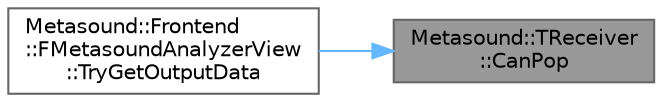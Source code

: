 digraph "Metasound::TReceiver::CanPop"
{
 // INTERACTIVE_SVG=YES
 // LATEX_PDF_SIZE
  bgcolor="transparent";
  edge [fontname=Helvetica,fontsize=10,labelfontname=Helvetica,labelfontsize=10];
  node [fontname=Helvetica,fontsize=10,shape=box,height=0.2,width=0.4];
  rankdir="RL";
  Node1 [id="Node000001",label="Metasound::TReceiver\l::CanPop",height=0.2,width=0.4,color="gray40", fillcolor="grey60", style="filled", fontcolor="black",tooltip=" "];
  Node1 -> Node2 [id="edge1_Node000001_Node000002",dir="back",color="steelblue1",style="solid",tooltip=" "];
  Node2 [id="Node000002",label="Metasound::Frontend\l::FMetasoundAnalyzerView\l::TryGetOutputData",height=0.2,width=0.4,color="grey40", fillcolor="white", style="filled",URL="$d3/dd1/classMetasound_1_1Frontend_1_1FMetasoundAnalyzerView.html#aba1fe1e339e3998ec0545136d4875552",tooltip=" "];
}

